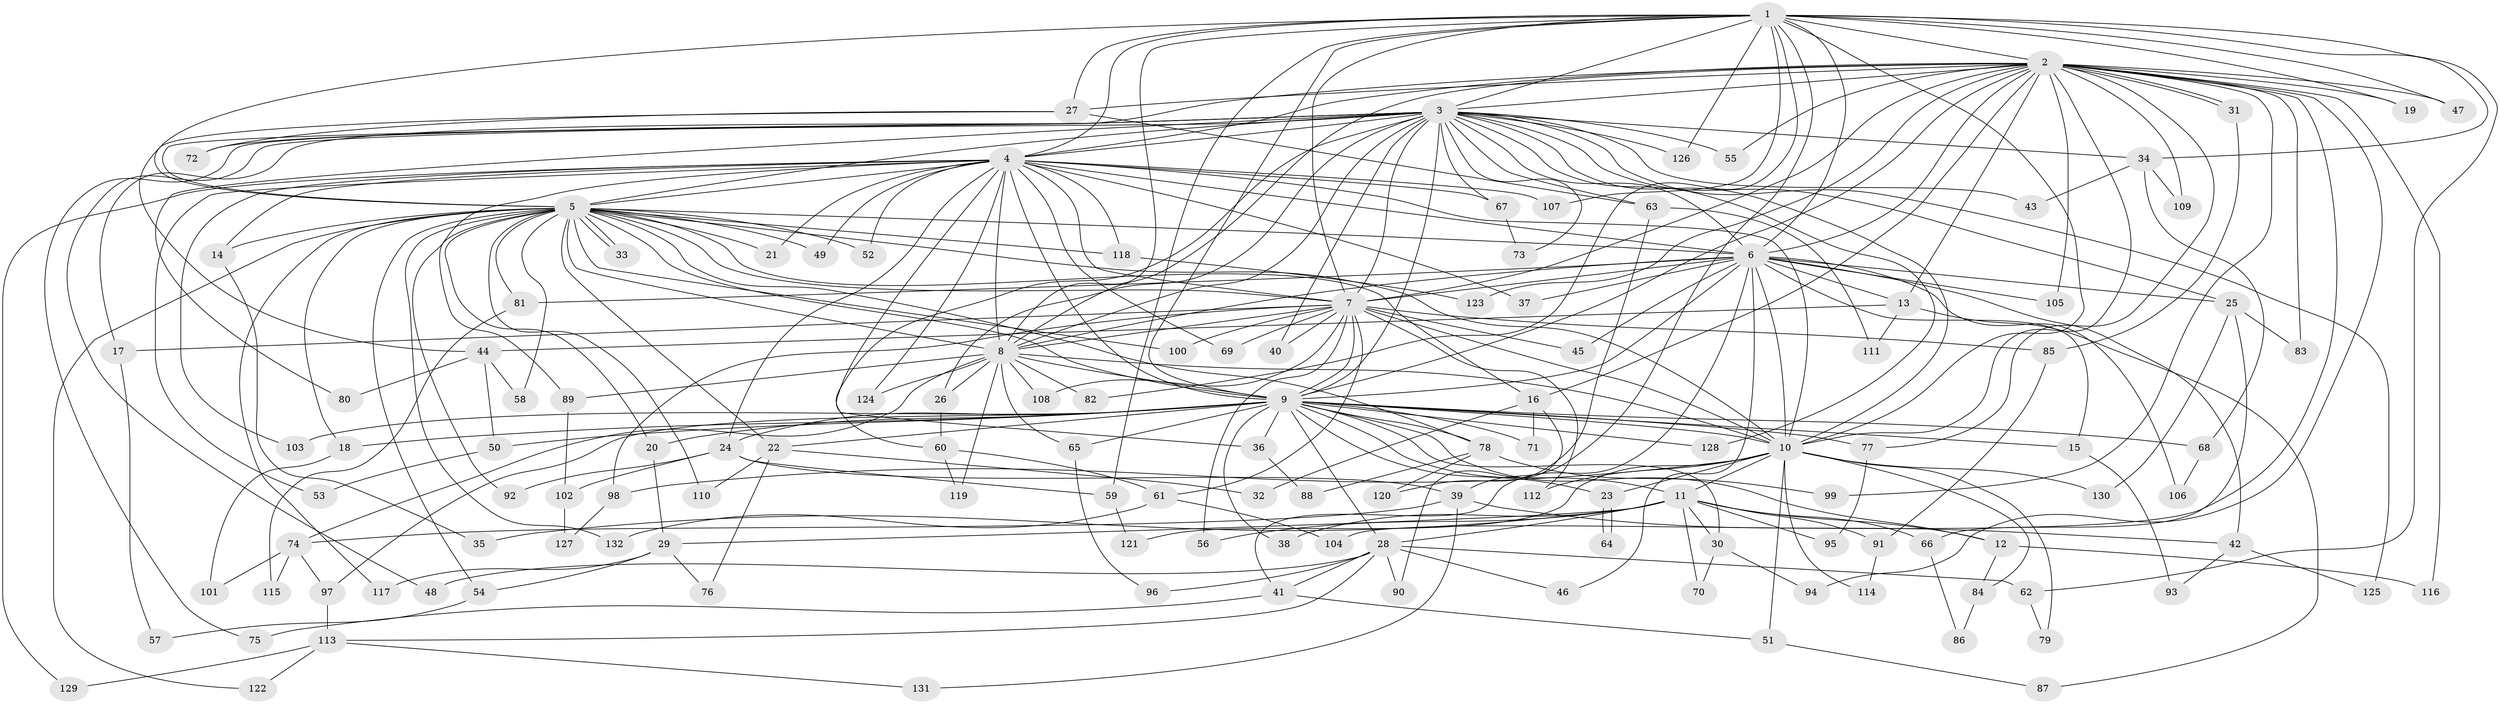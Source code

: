// Generated by graph-tools (version 1.1) at 2025/49/03/09/25 03:49:43]
// undirected, 132 vertices, 289 edges
graph export_dot {
graph [start="1"]
  node [color=gray90,style=filled];
  1;
  2;
  3;
  4;
  5;
  6;
  7;
  8;
  9;
  10;
  11;
  12;
  13;
  14;
  15;
  16;
  17;
  18;
  19;
  20;
  21;
  22;
  23;
  24;
  25;
  26;
  27;
  28;
  29;
  30;
  31;
  32;
  33;
  34;
  35;
  36;
  37;
  38;
  39;
  40;
  41;
  42;
  43;
  44;
  45;
  46;
  47;
  48;
  49;
  50;
  51;
  52;
  53;
  54;
  55;
  56;
  57;
  58;
  59;
  60;
  61;
  62;
  63;
  64;
  65;
  66;
  67;
  68;
  69;
  70;
  71;
  72;
  73;
  74;
  75;
  76;
  77;
  78;
  79;
  80;
  81;
  82;
  83;
  84;
  85;
  86;
  87;
  88;
  89;
  90;
  91;
  92;
  93;
  94;
  95;
  96;
  97;
  98;
  99;
  100;
  101;
  102;
  103;
  104;
  105;
  106;
  107;
  108;
  109;
  110;
  111;
  112;
  113;
  114;
  115;
  116;
  117;
  118;
  119;
  120;
  121;
  122;
  123;
  124;
  125;
  126;
  127;
  128;
  129;
  130;
  131;
  132;
  1 -- 2;
  1 -- 3;
  1 -- 4;
  1 -- 5;
  1 -- 6;
  1 -- 7;
  1 -- 8;
  1 -- 9;
  1 -- 10;
  1 -- 19;
  1 -- 27;
  1 -- 34;
  1 -- 39;
  1 -- 47;
  1 -- 59;
  1 -- 62;
  1 -- 82;
  1 -- 107;
  1 -- 126;
  2 -- 3;
  2 -- 4;
  2 -- 5;
  2 -- 6;
  2 -- 7;
  2 -- 8;
  2 -- 9;
  2 -- 10;
  2 -- 13;
  2 -- 16;
  2 -- 19;
  2 -- 27;
  2 -- 31;
  2 -- 31;
  2 -- 47;
  2 -- 55;
  2 -- 77;
  2 -- 83;
  2 -- 94;
  2 -- 99;
  2 -- 104;
  2 -- 105;
  2 -- 109;
  2 -- 116;
  2 -- 123;
  3 -- 4;
  3 -- 5;
  3 -- 6;
  3 -- 7;
  3 -- 8;
  3 -- 9;
  3 -- 10;
  3 -- 17;
  3 -- 25;
  3 -- 26;
  3 -- 34;
  3 -- 40;
  3 -- 43;
  3 -- 48;
  3 -- 55;
  3 -- 60;
  3 -- 63;
  3 -- 67;
  3 -- 72;
  3 -- 73;
  3 -- 75;
  3 -- 80;
  3 -- 125;
  3 -- 126;
  3 -- 128;
  4 -- 5;
  4 -- 6;
  4 -- 7;
  4 -- 8;
  4 -- 9;
  4 -- 10;
  4 -- 14;
  4 -- 21;
  4 -- 24;
  4 -- 36;
  4 -- 37;
  4 -- 49;
  4 -- 52;
  4 -- 53;
  4 -- 67;
  4 -- 69;
  4 -- 89;
  4 -- 103;
  4 -- 107;
  4 -- 118;
  4 -- 124;
  4 -- 129;
  5 -- 6;
  5 -- 7;
  5 -- 8;
  5 -- 9;
  5 -- 10;
  5 -- 14;
  5 -- 16;
  5 -- 18;
  5 -- 20;
  5 -- 21;
  5 -- 22;
  5 -- 33;
  5 -- 33;
  5 -- 49;
  5 -- 52;
  5 -- 54;
  5 -- 58;
  5 -- 78;
  5 -- 81;
  5 -- 92;
  5 -- 100;
  5 -- 110;
  5 -- 117;
  5 -- 118;
  5 -- 122;
  5 -- 132;
  6 -- 7;
  6 -- 8;
  6 -- 9;
  6 -- 10;
  6 -- 13;
  6 -- 15;
  6 -- 25;
  6 -- 37;
  6 -- 41;
  6 -- 42;
  6 -- 45;
  6 -- 46;
  6 -- 81;
  6 -- 105;
  6 -- 106;
  7 -- 8;
  7 -- 9;
  7 -- 10;
  7 -- 17;
  7 -- 40;
  7 -- 45;
  7 -- 56;
  7 -- 61;
  7 -- 69;
  7 -- 85;
  7 -- 98;
  7 -- 100;
  7 -- 108;
  7 -- 112;
  8 -- 9;
  8 -- 10;
  8 -- 26;
  8 -- 65;
  8 -- 74;
  8 -- 82;
  8 -- 89;
  8 -- 108;
  8 -- 119;
  8 -- 124;
  9 -- 10;
  9 -- 11;
  9 -- 12;
  9 -- 15;
  9 -- 18;
  9 -- 20;
  9 -- 22;
  9 -- 23;
  9 -- 24;
  9 -- 28;
  9 -- 30;
  9 -- 36;
  9 -- 38;
  9 -- 50;
  9 -- 65;
  9 -- 68;
  9 -- 71;
  9 -- 77;
  9 -- 78;
  9 -- 97;
  9 -- 103;
  9 -- 128;
  10 -- 11;
  10 -- 23;
  10 -- 51;
  10 -- 79;
  10 -- 84;
  10 -- 98;
  10 -- 112;
  10 -- 114;
  10 -- 121;
  10 -- 130;
  11 -- 12;
  11 -- 28;
  11 -- 29;
  11 -- 30;
  11 -- 35;
  11 -- 38;
  11 -- 56;
  11 -- 66;
  11 -- 70;
  11 -- 91;
  11 -- 95;
  12 -- 84;
  12 -- 116;
  13 -- 44;
  13 -- 87;
  13 -- 111;
  14 -- 35;
  15 -- 93;
  16 -- 32;
  16 -- 71;
  16 -- 90;
  17 -- 57;
  18 -- 101;
  20 -- 29;
  22 -- 32;
  22 -- 76;
  22 -- 110;
  23 -- 64;
  23 -- 64;
  24 -- 39;
  24 -- 59;
  24 -- 92;
  24 -- 102;
  25 -- 66;
  25 -- 83;
  25 -- 130;
  26 -- 60;
  27 -- 44;
  27 -- 63;
  27 -- 72;
  28 -- 41;
  28 -- 46;
  28 -- 48;
  28 -- 62;
  28 -- 90;
  28 -- 96;
  28 -- 113;
  29 -- 54;
  29 -- 76;
  29 -- 117;
  30 -- 70;
  30 -- 94;
  31 -- 85;
  34 -- 43;
  34 -- 68;
  34 -- 109;
  36 -- 88;
  39 -- 42;
  39 -- 74;
  39 -- 131;
  41 -- 51;
  41 -- 75;
  42 -- 93;
  42 -- 125;
  44 -- 50;
  44 -- 58;
  44 -- 80;
  50 -- 53;
  51 -- 87;
  54 -- 57;
  59 -- 121;
  60 -- 61;
  60 -- 119;
  61 -- 104;
  61 -- 132;
  62 -- 79;
  63 -- 111;
  63 -- 120;
  65 -- 96;
  66 -- 86;
  67 -- 73;
  68 -- 106;
  74 -- 97;
  74 -- 101;
  74 -- 115;
  77 -- 95;
  78 -- 88;
  78 -- 99;
  78 -- 120;
  81 -- 115;
  84 -- 86;
  85 -- 91;
  89 -- 102;
  91 -- 114;
  97 -- 113;
  98 -- 127;
  102 -- 127;
  113 -- 122;
  113 -- 129;
  113 -- 131;
  118 -- 123;
}
